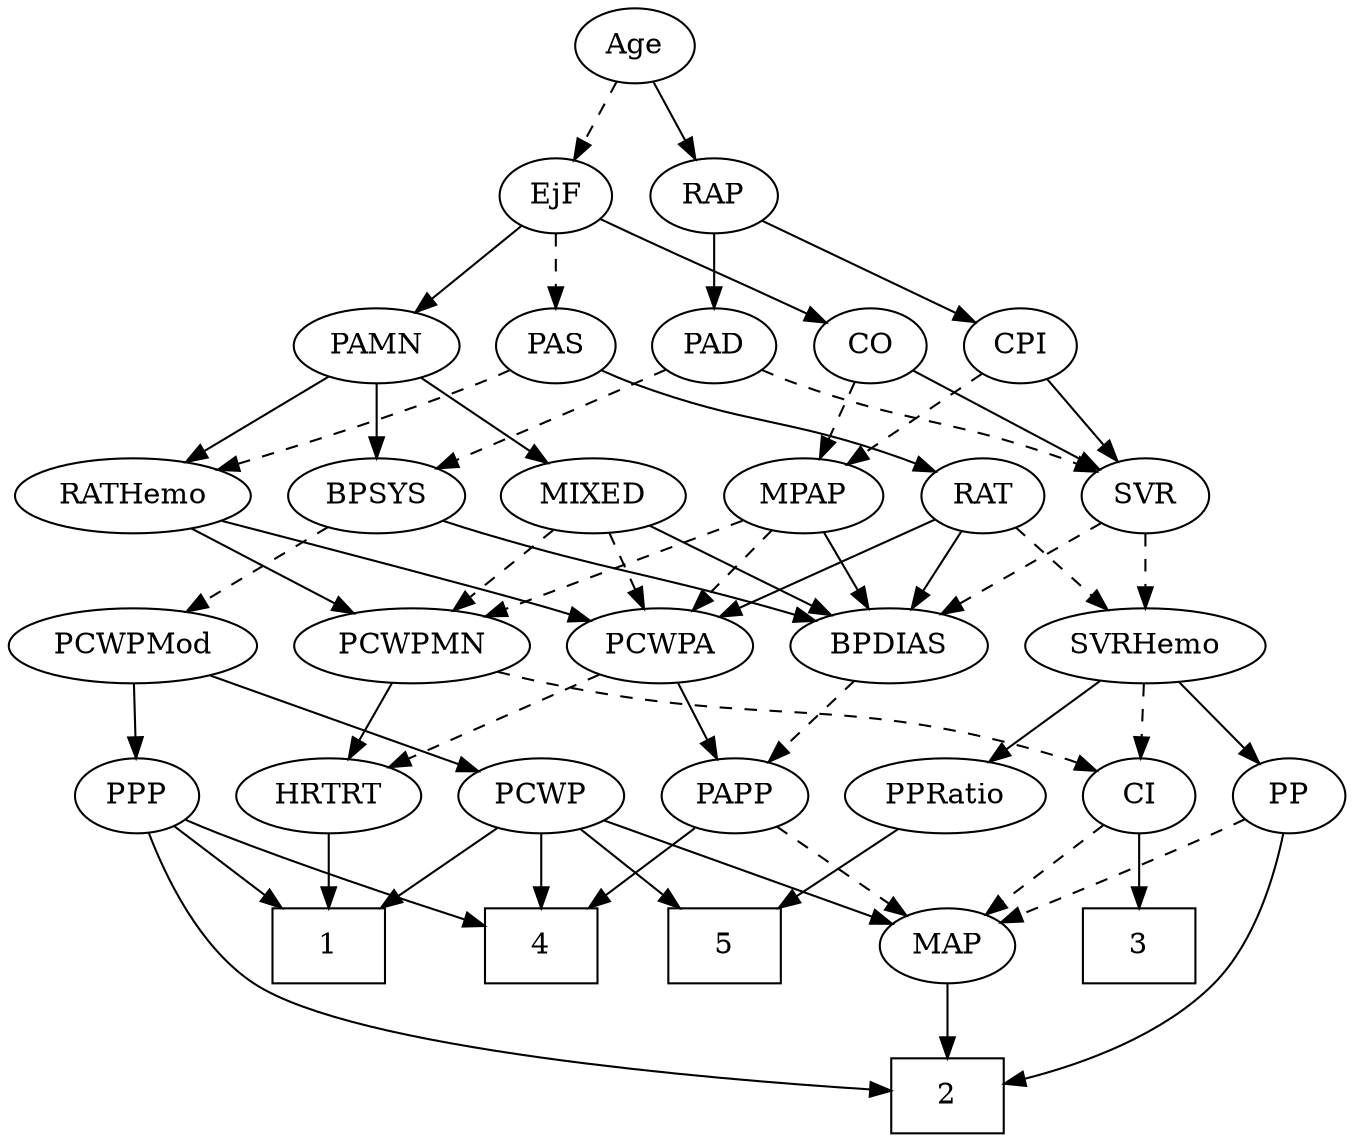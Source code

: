 strict digraph {
	graph [bb="0,0,592.4,540"];
	node [label="\N"];
	1	[height=0.5,
		pos="141.4,90",
		shape=box,
		width=0.75];
	2	[height=0.5,
		pos="408.4,18",
		shape=box,
		width=0.75];
	3	[height=0.5,
		pos="493.4,90",
		shape=box,
		width=0.75];
	4	[height=0.5,
		pos="234.4,90",
		shape=box,
		width=0.75];
	5	[height=0.5,
		pos="315.4,90",
		shape=box,
		width=0.75];
	Age	[height=0.5,
		pos="272.4,522",
		width=0.75];
	EjF	[height=0.5,
		pos="236.4,450",
		width=0.75];
	Age -> EjF	[pos="e,244.7,467.15 264.05,504.76 259.68,496.28 254.25,485.71 249.35,476.2",
		style=dashed];
	RAP	[height=0.5,
		pos="309.4,450",
		width=0.77632];
	Age -> RAP	[pos="e,300.86,467.15 280.98,504.76 285.46,496.28 291.05,485.71 296.08,476.2",
		style=solid];
	CO	[height=0.5,
		pos="383.4,378",
		width=0.75];
	EjF -> CO	[pos="e,361.99,389.19 257.77,438.82 282.81,426.9 324.48,407.06 352.91,393.52",
		style=solid];
	PAS	[height=0.5,
		pos="235.4,378",
		width=0.75];
	EjF -> PAS	[pos="e,235.64,396.1 236.15,431.7 236.04,423.98 235.91,414.71 235.78,406.11",
		style=dashed];
	PAMN	[height=0.5,
		pos="154.4,378",
		width=1.011];
	EjF -> PAMN	[pos="e,171.98,394.01 220.2,435.17 208.68,425.34 192.98,411.93 179.8,400.69",
		style=solid];
	PAD	[height=0.5,
		pos="309.4,378",
		width=0.79437];
	RAP -> PAD	[pos="e,309.4,396.1 309.4,431.7 309.4,423.98 309.4,414.71 309.4,406.11",
		style=solid];
	CPI	[height=0.5,
		pos="455.4,378",
		width=0.75];
	RAP -> CPI	[pos="e,433.87,389.32 331.25,438.52 356.02,426.65 396.56,407.21 424.54,393.79",
		style=solid];
	MIXED	[height=0.5,
		pos="250.4,306",
		width=1.1193];
	PCWPA	[height=0.5,
		pos="284.4,234",
		width=1.1555];
	MIXED -> PCWPA	[pos="e,276.24,251.79 258.63,288.05 262.59,279.89 267.44,269.91 271.85,260.82",
		style=dashed];
	PCWPMN	[height=0.5,
		pos="174.4,234",
		width=1.3902];
	MIXED -> PCWPMN	[pos="e,191.74,250.98 233.53,289.46 223.44,280.17 210.43,268.19 199.19,257.83",
		style=dashed];
	BPDIAS	[height=0.5,
		pos="386.4,234",
		width=1.1735];
	MIXED -> BPDIAS	[pos="e,360.47,248.35 275.98,291.83 297.31,280.86 327.91,265.1 351.49,252.97",
		style=solid];
	MPAP	[height=0.5,
		pos="343.4,306",
		width=0.97491];
	MPAP -> PCWPA	[pos="e,298.14,251.31 330.01,289.12 322.57,280.29 313.16,269.13 304.82,259.24",
		style=dashed];
	MPAP -> PCWPMN	[pos="e,206.08,248.13 316.99,294.06 289.81,282.81 247.1,265.12 215.5,252.03",
		style=dashed];
	MPAP -> BPDIAS	[pos="e,375.98,251.96 353.59,288.41 358.71,280.08 365.02,269.8 370.74,260.49",
		style=solid];
	BPSYS	[height=0.5,
		pos="154.4,306",
		width=1.0471];
	PCWPMod	[height=0.5,
		pos="54.396,234",
		width=1.4443];
	BPSYS -> PCWPMod	[pos="e,76.476,250.46 133.68,290.5 119.58,280.63 100.69,267.41 84.889,256.35",
		style=dashed];
	BPSYS -> BPDIAS	[pos="e,354.66,245.9 183.1,294.18 189.11,292.04 195.44,289.87 201.4,288 260.22,269.5 276.34,269.76 335.4,252 338.52,251.06 341.75,250.06 \
344.99,249.03",
		style=solid];
	PAD -> BPSYS	[pos="e,180.86,318.95 286.86,366.82 261.48,355.36 219.89,336.58 190.09,323.12",
		style=dashed];
	SVR	[height=0.5,
		pos="496.4,306",
		width=0.77632];
	PAD -> SVR	[pos="e,474.67,317.51 331.73,366.52 336.83,364.26 342.27,361.96 347.4,360 396.22,341.3 410.66,342.95 459.4,324 461.27,323.27 463.19,322.49 \
465.12,321.68",
		style=dashed];
	CO -> MPAP	[pos="e,352.9,323.63 374.12,360.76 369.34,352.4 363.4,342.02 358.03,332.61",
		style=dashed];
	CO -> SVR	[pos="e,476.75,319.17 402.56,365.13 420.56,353.98 447.69,337.17 468.16,324.49",
		style=solid];
	RATHemo	[height=0.5,
		pos="49.396,306",
		width=1.3721];
	PAS -> RATHemo	[pos="e,85.239,318.52 214.24,366.57 209.4,364.31 204.25,362 199.4,360 164.86,345.79 124.96,331.8 94.997,321.77",
		style=dashed];
	RAT	[height=0.5,
		pos="423.4,306",
		width=0.75827];
	PAS -> RAT	[pos="e,402.29,317.57 256.5,366.43 261.34,364.18 266.5,361.9 271.4,360 321.7,340.43 337.09,343.57 387.4,324 389.23,323.29 391.1,322.52 \
392.98,321.72",
		style=solid];
	PAMN -> MIXED	[pos="e,230.2,321.73 174.29,362.5 188.1,352.43 206.7,338.86 222.05,327.67",
		style=solid];
	PAMN -> BPSYS	[pos="e,154.4,324.1 154.4,359.7 154.4,351.98 154.4,342.71 154.4,334.11",
		style=solid];
	PAMN -> RATHemo	[pos="e,72.284,322.26 133.65,363.17 118.59,353.13 97.934,339.36 80.846,327.97",
		style=solid];
	RATHemo -> PCWPA	[pos="e,252.63,245.82 86.514,294.08 93.451,292.05 100.64,289.95 107.4,288 163.34,271.81 177.76,269.21 233.4,252 236.52,251.03 239.74,250.02 \
242.97,248.98",
		style=solid];
	RATHemo -> PCWPMN	[pos="e,148.53,249.49 75.296,290.5 93.9,280.08 119.18,265.92 139.56,254.51",
		style=solid];
	CPI -> MPAP	[pos="e,364.79,320.37 436.4,365.13 419.19,354.37 393.54,338.34 373.53,325.83",
		style=dashed];
	CPI -> SVR	[pos="e,486.94,323.15 464.9,360.76 469.92,352.19 476.19,341.49 481.81,331.9",
		style=solid];
	RAT -> PCWPA	[pos="e,310.45,248.12 402.28,294.37 380.37,283.33 345.71,265.88 319.63,252.75",
		style=solid];
	SVRHemo	[height=0.5,
		pos="496.4,234",
		width=1.3902];
	RAT -> SVRHemo	[pos="e,479.6,251.1 438.17,290.83 447.92,281.49 460.92,269.02 472.16,258.24",
		style=dashed];
	RAT -> BPDIAS	[pos="e,395.19,251.63 414.81,288.76 410.4,280.4 404.9,270.02 399.93,260.61",
		style=solid];
	SVR -> SVRHemo	[pos="e,496.4,252.1 496.4,287.7 496.4,279.98 496.4,270.71 496.4,262.11",
		style=dashed];
	SVR -> BPDIAS	[pos="e,409.14,249.47 477.24,292.81 460.79,282.34 436.79,267.07 417.58,254.84",
		style=dashed];
	PPP	[height=0.5,
		pos="56.396,162",
		width=0.75];
	PCWPMod -> PPP	[pos="e,55.907,180.1 54.89,215.7 55.11,207.98 55.375,198.71 55.621,190.11",
		style=solid];
	PCWP	[height=0.5,
		pos="234.4,162",
		width=0.97491];
	PCWPMod -> PCWP	[pos="e,207.31,173.53 87.83,220 119.07,207.85 165.59,189.76 197.8,177.23",
		style=solid];
	PAPP	[height=0.5,
		pos="319.4,162",
		width=0.88464];
	PCWPA -> PAPP	[pos="e,311,179.79 292.87,216.05 296.95,207.89 301.94,197.91 306.48,188.82",
		style=solid];
	HRTRT	[height=0.5,
		pos="141.4,162",
		width=1.1013];
	PCWPA -> HRTRT	[pos="e,167.33,175.7 257.83,220 234.91,208.78 201.64,192.49 176.52,180.19",
		style=dashed];
	CI	[height=0.5,
		pos="493.4,162",
		width=0.75];
	PCWPMN -> CI	[pos="e,472.85,173.91 211.04,221.7 218.4,219.64 226.11,217.63 233.4,216 331.8,194 361.07,209.82 457.4,180 459.33,179.4 461.29,178.72 463.24,\
177.98",
		style=dashed];
	PCWPMN -> HRTRT	[pos="e,149.31,179.79 166.41,216.05 162.6,207.97 157.95,198.12 153.71,189.11",
		style=solid];
	PP	[height=0.5,
		pos="565.4,162",
		width=0.75];
	SVRHemo -> PP	[pos="e,550.89,177.72 512.4,216.76 521.75,207.27 533.68,195.17 543.86,184.85",
		style=solid];
	PPRatio	[height=0.5,
		pos="408.4,162",
		width=1.1013];
	SVRHemo -> PPRatio	[pos="e,427.38,178.1 476.43,217.12 464.25,207.43 448.53,194.92 435.27,184.37",
		style=solid];
	SVRHemo -> CI	[pos="e,494.13,180.1 495.65,215.7 495.32,207.98 494.93,198.71 494.56,190.11",
		style=dashed];
	BPDIAS -> PAPP	[pos="e,334.08,178.34 371.19,217.12 362.33,207.86 351.01,196.03 341.21,185.79",
		style=dashed];
	MAP	[height=0.5,
		pos="408.4,90",
		width=0.84854];
	MAP -> 2	[pos="e,408.4,36.104 408.4,71.697 408.4,63.983 408.4,54.712 408.4,46.112",
		style=solid];
	PP -> 2	[pos="e,435.64,24.604 562.48,143.8 558.32,124.13 548.91,92.08 529.4,72 506.65,48.595 471.8,34.833 445.33,27.226",
		style=solid];
	PP -> MAP	[pos="e,432.59,101.36 544.12,150.83 539.29,148.56 534.18,146.18 529.4,144 500.04,130.64 466.42,115.97 442.09,105.45",
		style=dashed];
	PPP -> 1	[pos="e,120.53,108.18 72.784,147.5 84.051,138.23 99.313,125.66 112.58,114.73",
		style=solid];
	PPP -> 2	[pos="e,380.97,20.787 60.787,144.24 67.076,123.75 80.71,89.636 105.4,72 147.45,41.955 299.13,27.045 370.62,21.559",
		style=solid];
	PPP -> 4	[pos="e,207.17,100.39 77.583,150.63 82.417,148.37 87.556,146.04 92.396,144 127.64,129.13 168.64,114.06 197.5,103.81",
		style=solid];
	PPRatio -> 5	[pos="e,338.03,108.04 388.67,146.15 376.4,136.92 360.35,124.83 346.4,114.33",
		style=solid];
	PCWP -> 1	[pos="e,164.25,108.2 215.13,146.5 202.76,137.19 186.43,124.9 172.28,114.25",
		style=solid];
	PCWP -> 4	[pos="e,234.4,108.1 234.4,143.7 234.4,135.98 234.4,126.71 234.4,118.11",
		style=solid];
	PCWP -> 5	[pos="e,295.68,108.04 251.57,146.15 262.16,137 275.98,125.06 288.05,114.63",
		style=solid];
	PCWP -> MAP	[pos="e,383.81,100.89 261.2,150.22 291.66,137.96 341.41,117.95 374.53,104.63",
		style=solid];
	CI -> 3	[pos="e,493.4,108.1 493.4,143.7 493.4,135.98 493.4,126.71 493.4,118.11",
		style=solid];
	CI -> MAP	[pos="e,425.61,105.18 477.01,147.5 464.67,137.34 447.53,123.23 433.47,111.65",
		style=dashed];
	PAPP -> 4	[pos="e,255.18,108.11 302.19,146.83 290.95,137.57 275.98,125.25 262.97,114.53",
		style=solid];
	PAPP -> MAP	[pos="e,390.72,104.91 337.41,146.83 350.4,136.62 368.13,122.67 382.62,111.27",
		style=dashed];
	HRTRT -> 1	[pos="e,141.4,108.1 141.4,143.7 141.4,135.98 141.4,126.71 141.4,118.11",
		style=solid];
}
